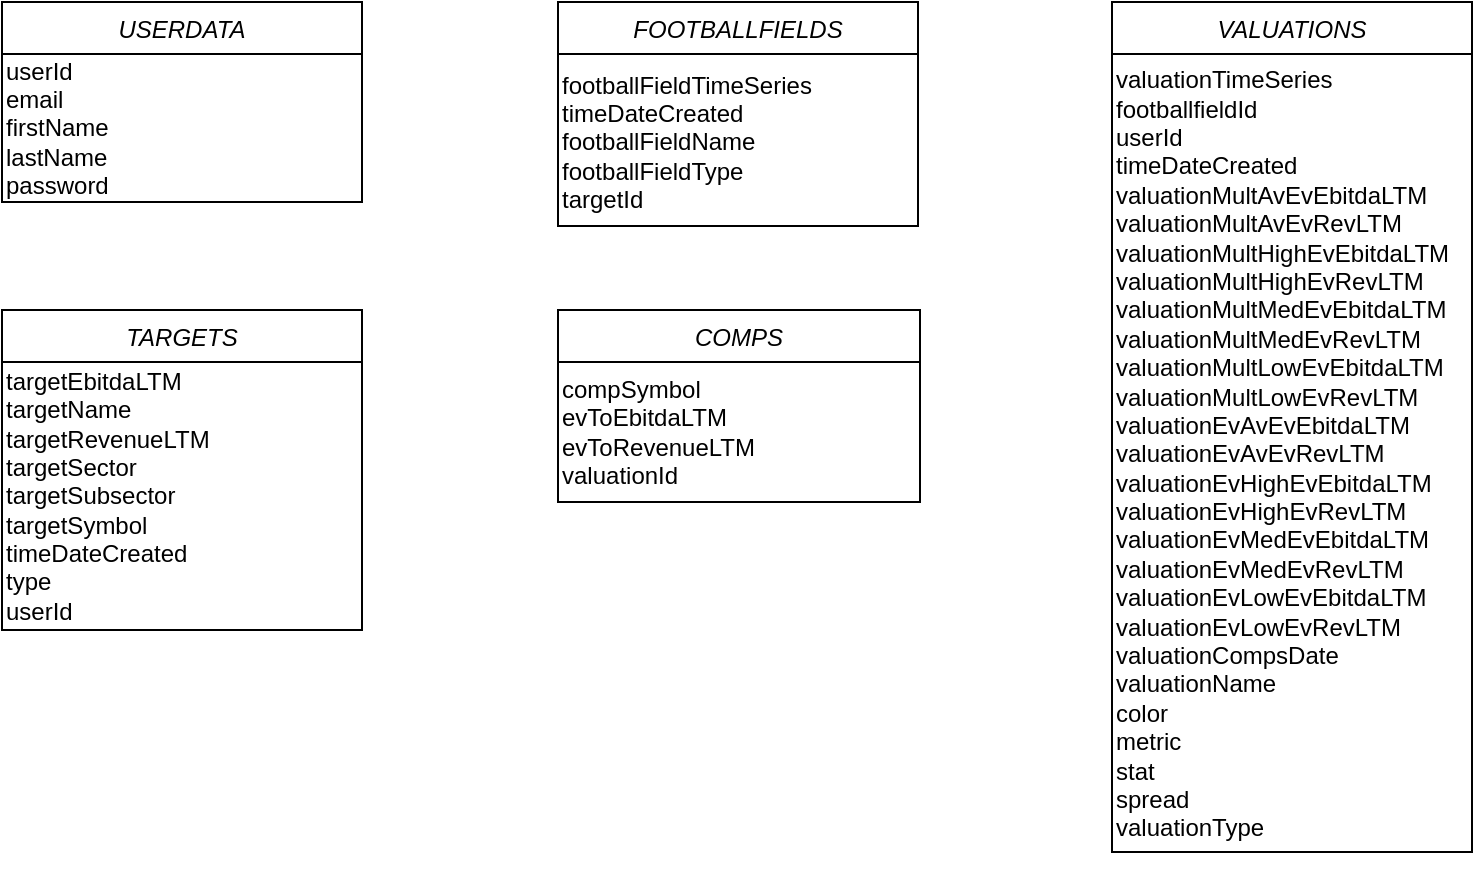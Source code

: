 <mxfile version="21.2.3" type="device" pages="2">
  <diagram id="C5RBs43oDa-KdzZeNtuy" name="Page-1">
    <mxGraphModel dx="794" dy="462" grid="0" gridSize="10" guides="1" tooltips="1" connect="1" arrows="1" fold="1" page="1" pageScale="1" pageWidth="827" pageHeight="1169" math="0" shadow="0">
      <root>
        <mxCell id="WIyWlLk6GJQsqaUBKTNV-0" />
        <mxCell id="WIyWlLk6GJQsqaUBKTNV-1" parent="WIyWlLk6GJQsqaUBKTNV-0" />
        <mxCell id="zkfFHV4jXpPFQw0GAbJ--0" value="USERDATA" style="swimlane;fontStyle=2;align=center;verticalAlign=top;childLayout=stackLayout;horizontal=1;startSize=26;horizontalStack=0;resizeParent=1;resizeLast=0;collapsible=1;marginBottom=0;rounded=0;shadow=0;strokeWidth=1;" parent="WIyWlLk6GJQsqaUBKTNV-1" vertex="1">
          <mxGeometry x="72" y="36" width="180" height="100" as="geometry">
            <mxRectangle x="80" y="40" width="160" height="26" as="alternateBounds" />
          </mxGeometry>
        </mxCell>
        <mxCell id="fAS_cCgl-SuV0zaBuzUX-10" value="userId&lt;br&gt;&lt;div style=&quot;font-weight: bold;&quot;&gt;&lt;span style=&quot;background-color: initial; font-weight: normal;&quot;&gt;email&lt;/span&gt;&lt;/div&gt;firstName&lt;br&gt;lastName&lt;br&gt;password" style="text;strokeColor=none;align=left;fillColor=none;html=1;verticalAlign=middle;whiteSpace=wrap;rounded=0;" parent="zkfFHV4jXpPFQw0GAbJ--0" vertex="1">
          <mxGeometry y="26" width="180" height="74" as="geometry" />
        </mxCell>
        <mxCell id="zkfFHV4jXpPFQw0GAbJ--13" value="TARGETS" style="swimlane;fontStyle=2;align=center;verticalAlign=top;childLayout=stackLayout;horizontal=1;startSize=26;horizontalStack=0;resizeParent=1;resizeLast=0;collapsible=1;marginBottom=0;rounded=0;shadow=0;strokeWidth=1;" parent="WIyWlLk6GJQsqaUBKTNV-1" vertex="1">
          <mxGeometry x="72" y="190" width="180" height="160" as="geometry">
            <mxRectangle x="340" y="380" width="170" height="26" as="alternateBounds" />
          </mxGeometry>
        </mxCell>
        <mxCell id="1Y8H2mdCFGrl70yU5CJG-13" value="&lt;span style=&quot;font-size: 12px;&quot;&gt;&lt;font color=&quot;#000000&quot;&gt;targetEbitdaLTM&lt;br&gt;targetName&lt;br&gt;targetRevenueLTM&lt;br&gt;targetSector&lt;br&gt;targetSubsector&lt;br&gt;targetSymbol&lt;br&gt;timeDateCreated&lt;br&gt;type&lt;br&gt;userId&lt;/font&gt;&lt;br style=&quot;font-size: 12px;&quot;&gt;&lt;/span&gt;" style="text;strokeColor=none;align=left;fillColor=none;html=1;verticalAlign=middle;whiteSpace=wrap;rounded=0;fontSize=12;fontFamily=Helvetica;fontColor=#3333FF;" parent="zkfFHV4jXpPFQw0GAbJ--13" vertex="1">
          <mxGeometry y="26" width="180" height="134" as="geometry" />
        </mxCell>
        <mxCell id="zkfFHV4jXpPFQw0GAbJ--17" value="FOOTBALLFIELDS" style="swimlane;fontStyle=2;align=center;verticalAlign=top;childLayout=stackLayout;horizontal=1;startSize=26;horizontalStack=0;resizeParent=1;resizeLast=0;collapsible=1;marginBottom=0;rounded=0;shadow=0;strokeWidth=1;" parent="WIyWlLk6GJQsqaUBKTNV-1" vertex="1">
          <mxGeometry x="350" y="36" width="180" height="112" as="geometry">
            <mxRectangle x="550" y="140" width="160" height="26" as="alternateBounds" />
          </mxGeometry>
        </mxCell>
        <mxCell id="fAS_cCgl-SuV0zaBuzUX-2" value="VALUATIONS" style="swimlane;fontStyle=2;align=center;verticalAlign=top;childLayout=stackLayout;horizontal=1;startSize=26;horizontalStack=0;resizeParent=1;resizeLast=0;collapsible=1;marginBottom=0;rounded=0;shadow=0;strokeWidth=1;" parent="WIyWlLk6GJQsqaUBKTNV-1" vertex="1">
          <mxGeometry x="627" y="36" width="180" height="425" as="geometry">
            <mxRectangle x="340" y="380" width="170" height="26" as="alternateBounds" />
          </mxGeometry>
        </mxCell>
        <mxCell id="1Y8H2mdCFGrl70yU5CJG-15" style="edgeStyle=orthogonalEdgeStyle;rounded=0;orthogonalLoop=1;jettySize=auto;html=1;exitX=0.5;exitY=1;exitDx=0;exitDy=0;strokeColor=#CC6600;" parent="fAS_cCgl-SuV0zaBuzUX-2" source="fAS_cCgl-SuV0zaBuzUX-16" target="fAS_cCgl-SuV0zaBuzUX-16" edge="1">
          <mxGeometry relative="1" as="geometry" />
        </mxCell>
        <mxCell id="fAS_cCgl-SuV0zaBuzUX-16" value="valuationTimeSeries&lt;br&gt;footballfieldId&lt;br&gt;userId&lt;br&gt;timeDateCreated&lt;br&gt;valuationMultAvEvEbitdaLTM&lt;br&gt;valuationMultAvEvRevLTM&lt;br&gt;valuationMultHighEvEbitdaLTM&lt;br&gt;valuationMultHighEvRevLTM&lt;br&gt;valuationMultMedEvEbitdaLTM&lt;br&gt;valuationMultMedEvRevLTM&lt;br&gt;valuationMultLowEvEbitdaLTM&lt;br&gt;valuationMultLowEvRevLTM&lt;br&gt;valuationEvAvEvEbitdaLTM&lt;br style=&quot;border-color: var(--border-color);&quot;&gt;valuationEvAvEvRevLTM&lt;br style=&quot;border-color: var(--border-color);&quot;&gt;valuationEvHighEvEbitdaLTM&lt;br style=&quot;border-color: var(--border-color);&quot;&gt;valuationEvHighEvRevLTM&lt;br style=&quot;border-color: var(--border-color);&quot;&gt;valuationEvMedEvEbitdaLTM&lt;br style=&quot;border-color: var(--border-color);&quot;&gt;valuationEvMedEvRevLTM&lt;br style=&quot;border-color: var(--border-color);&quot;&gt;valuationEvLowEvEbitdaLTM&lt;br style=&quot;border-color: var(--border-color);&quot;&gt;valuationEvLowEvRevLTM&lt;br&gt;valuationCompsDate&lt;br&gt;valuationName&lt;br&gt;color&lt;br&gt;metric&lt;br&gt;stat&lt;br&gt;spread&lt;br&gt;valuationType" style="text;strokeColor=none;align=left;fillColor=none;html=1;verticalAlign=middle;whiteSpace=wrap;rounded=0;" parent="fAS_cCgl-SuV0zaBuzUX-2" vertex="1">
          <mxGeometry y="26" width="180" height="399" as="geometry" />
        </mxCell>
        <mxCell id="fAS_cCgl-SuV0zaBuzUX-5" value="COMPS" style="swimlane;fontStyle=2;align=center;verticalAlign=top;childLayout=stackLayout;horizontal=1;startSize=26;horizontalStack=0;resizeParent=1;resizeLast=0;collapsible=1;marginBottom=0;rounded=0;shadow=0;strokeWidth=1;" parent="WIyWlLk6GJQsqaUBKTNV-1" vertex="1">
          <mxGeometry x="350" y="190" width="181" height="96" as="geometry">
            <mxRectangle x="340" y="380" width="170" height="26" as="alternateBounds" />
          </mxGeometry>
        </mxCell>
        <mxCell id="fAS_cCgl-SuV0zaBuzUX-19" value="compSymbol&lt;br&gt;evToEbitdaLTM&lt;br&gt;evToRevenueLTM&lt;br&gt;&lt;div style=&quot;&quot;&gt;&lt;span style=&quot;background-color: initial;&quot;&gt;valuationId&lt;/span&gt;&lt;/div&gt;" style="text;strokeColor=none;align=left;fillColor=none;html=1;verticalAlign=middle;whiteSpace=wrap;rounded=0;" parent="fAS_cCgl-SuV0zaBuzUX-5" vertex="1">
          <mxGeometry y="26" width="181" height="70" as="geometry" />
        </mxCell>
        <mxCell id="AIt2yqLNo-Egyz4HGUOV-0" style="edgeStyle=orthogonalEdgeStyle;rounded=0;orthogonalLoop=1;jettySize=auto;html=1;exitX=0.5;exitY=1;exitDx=0;exitDy=0;" parent="fAS_cCgl-SuV0zaBuzUX-5" source="fAS_cCgl-SuV0zaBuzUX-19" target="fAS_cCgl-SuV0zaBuzUX-19" edge="1">
          <mxGeometry relative="1" as="geometry" />
        </mxCell>
        <mxCell id="1Y8H2mdCFGrl70yU5CJG-0" value="footballFieldTimeSeries&lt;br&gt;timeDateCreated&lt;br&gt;footballFieldName&lt;br&gt;footballFieldType&lt;br&gt;&lt;span style=&quot;background-color: initial;&quot;&gt;targetId&lt;/span&gt;" style="text;strokeColor=none;align=left;fillColor=none;html=1;verticalAlign=middle;whiteSpace=wrap;rounded=0;" parent="WIyWlLk6GJQsqaUBKTNV-1" vertex="1">
          <mxGeometry x="350" y="70" width="180" height="72" as="geometry" />
        </mxCell>
        <mxCell id="1Y8H2mdCFGrl70yU5CJG-2" style="edgeStyle=orthogonalEdgeStyle;rounded=0;orthogonalLoop=1;jettySize=auto;html=1;exitX=0.5;exitY=1;exitDx=0;exitDy=0;" parent="WIyWlLk6GJQsqaUBKTNV-1" source="1Y8H2mdCFGrl70yU5CJG-0" target="1Y8H2mdCFGrl70yU5CJG-0" edge="1">
          <mxGeometry relative="1" as="geometry" />
        </mxCell>
      </root>
    </mxGraphModel>
  </diagram>
  <diagram id="LU6JiDI9EXKPR_Y9gghu" name="Página-2">
    <mxGraphModel grid="1" page="1" gridSize="10" guides="1" tooltips="1" connect="1" arrows="1" fold="1" pageScale="1" pageWidth="827" pageHeight="1169" math="0" shadow="0">
      <root>
        <mxCell id="0" />
        <mxCell id="1" parent="0" />
      </root>
    </mxGraphModel>
  </diagram>
</mxfile>
